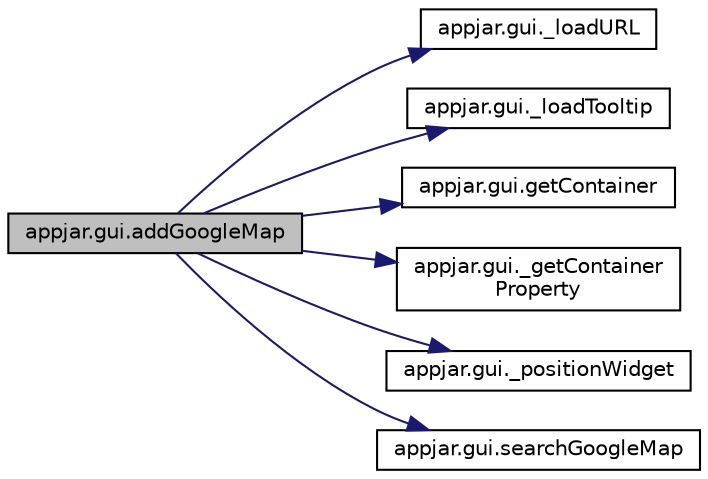 digraph "appjar.gui.addGoogleMap"
{
  edge [fontname="Helvetica",fontsize="10",labelfontname="Helvetica",labelfontsize="10"];
  node [fontname="Helvetica",fontsize="10",shape=record];
  rankdir="LR";
  Node353 [label="appjar.gui.addGoogleMap",height=0.2,width=0.4,color="black", fillcolor="grey75", style="filled", fontcolor="black"];
  Node353 -> Node354 [color="midnightblue",fontsize="10",style="solid"];
  Node354 [label="appjar.gui._loadURL",height=0.2,width=0.4,color="black", fillcolor="white", style="filled",URL="$classappjar_1_1gui.html#abaddce869618b0fe1a968f088d40583c"];
  Node353 -> Node355 [color="midnightblue",fontsize="10",style="solid"];
  Node355 [label="appjar.gui._loadTooltip",height=0.2,width=0.4,color="black", fillcolor="white", style="filled",URL="$classappjar_1_1gui.html#a20606522644e8b45150bba9513462350"];
  Node353 -> Node356 [color="midnightblue",fontsize="10",style="solid"];
  Node356 [label="appjar.gui.getContainer",height=0.2,width=0.4,color="black", fillcolor="white", style="filled",URL="$classappjar_1_1gui.html#a2e8ea27bae5f6758257be218c8279b56"];
  Node353 -> Node357 [color="midnightblue",fontsize="10",style="solid"];
  Node357 [label="appjar.gui._getContainer\lProperty",height=0.2,width=0.4,color="black", fillcolor="white", style="filled",URL="$classappjar_1_1gui.html#aa5d65e2282cfbe0a4b963b369e7d4e51"];
  Node353 -> Node358 [color="midnightblue",fontsize="10",style="solid"];
  Node358 [label="appjar.gui._positionWidget",height=0.2,width=0.4,color="black", fillcolor="white", style="filled",URL="$classappjar_1_1gui.html#a073b1298767aeb92dd77b77cb6000e8c"];
  Node353 -> Node359 [color="midnightblue",fontsize="10",style="solid"];
  Node359 [label="appjar.gui.searchGoogleMap",height=0.2,width=0.4,color="black", fillcolor="white", style="filled",URL="$classappjar_1_1gui.html#a2bc9277a26e23c69ab33a3073e315aea"];
}
